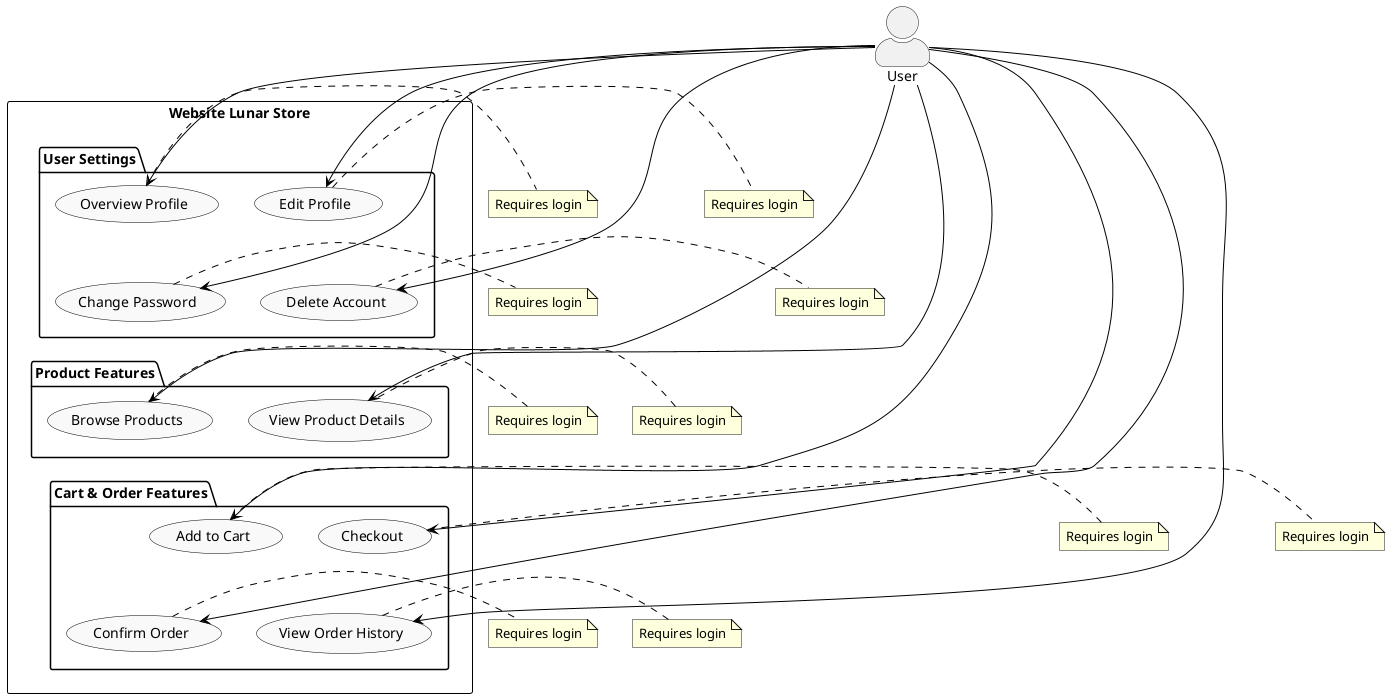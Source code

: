 @startuml
!define DIRECTION top to bottom direction
skinparam actorStyle awesome
skinparam usecase {
  BorderColor black
  BackgroundColor #f9f9f9
  ArrowColor black
}
skinparam rectangle {
  BackgroundColor #ffffff
  BorderColor black
}

' === Aktor ===
actor User as U

' === Shopping System ===
rectangle "Website Lunar Store" {
  
  package "User Settings" {
    usecase "Overview Profile" as UC_Overview
    usecase "Edit Profile" as UC_EditProfile
    usecase "Change Password" as UC_ChangePassword
    usecase "Delete Account" as UC_DeleteAccount
    ' Arrange horizontal dalam package
    UC_Overview -[hidden]right- UC_EditProfile
    UC_ChangePassword -[hidden]right- UC_DeleteAccount
    UC_Overview -[hidden]down- UC_ChangePassword
    UC_EditProfile -[hidden]down- UC_DeleteAccount
  }
  
  package "Product Features" {
    usecase "Browse Products" as UC_Browse
    usecase "View Product Details" as UC_ViewDetail
    ' Arrange horizontal dalam package
    UC_Browse -[hidden]right- UC_ViewDetail
  }
  
  package "Cart & Order Features" {
    usecase "Add to Cart" as UC_AddCart
    usecase "Checkout" as UC_Checkout
    usecase "Confirm Order" as UC_ConfirmOrder
    usecase "View Order History" as UC_History
    ' Arrange dalam package - 2x2 grid
    UC_AddCart -[hidden]right- UC_Checkout
    UC_ConfirmOrder -[hidden]right- UC_History
    UC_AddCart -[hidden]down- UC_ConfirmOrder
    UC_Checkout -[hidden]down- UC_History
  }
  
  ' Force vertical stacking antar package
  UC_DeleteAccount -[hidden]down- UC_Browse
  UC_ViewDetail -[hidden]down- UC_AddCart
}

' === Relasi User Settings ===
U --> UC_Overview
U --> UC_EditProfile
U --> UC_ChangePassword
U --> UC_DeleteAccount

' === Relasi Product Features ===
U --> UC_Browse
U --> UC_ViewDetail

' === Relasi Cart & Order ===
U --> UC_AddCart
U --> UC_Checkout
U --> UC_ConfirmOrder
U --> UC_History

' === Notes untuk User Settings ===
note right of UC_Overview
  Requires login
end note

note right of UC_EditProfile
  Requires login
end note

note right of UC_ChangePassword
  Requires login
end note

note right of UC_DeleteAccount
  Requires login
end note

' === Notes untuk Product Features ===
note left of UC_Browse
  Requires login
end note

note left of UC_ViewDetail
  Requires login
end note

' === Notes untuk Cart & Order ===
note right of UC_AddCart
  Requires login
end note

note right of UC_Checkout
  Requires login
end note

note right of UC_ConfirmOrder
  Requires login
end note

note right of UC_History
  Requires login
end note

@enduml